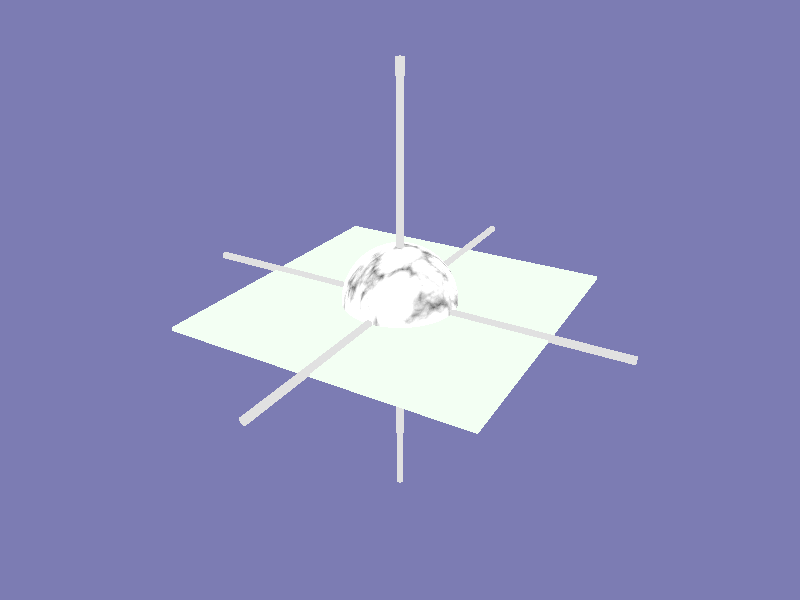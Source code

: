 
#include "colors.inc"
#include "golds.inc"
#include "textures.inc"
#include "woods.inc"
#include "stones1.inc"
#include "stones2.inc"

 background{color rgb<0.2, 0.2, 0.45>}
 
 camera {
        location <0, -8, 4>
        up <0, 1, 0>
        right <-1.33, 0, 0> //right-handed coordinate system  --view ratio  -- get rid of the negative and put in 16/9 to try
        look_at <0, 0, 0>
        angle 60 //viewing angle
        rotate <0, 0, 30> //about x, about y, about z
}
        
light_source {
        <100, 20, 100> //knows that it's the location
        color rgb <1, 1, 1>*1.5
}                          

sphere {
        <0, 0, 0>, 0.75 //location, radius
       /* texture {       //a lot of properties
                pigment{ color rgbt <0, 1, 0, 0.5> }//transparency
                finish { diffuse 0.5 ambient 0.2 reflection 0.3 phong 0.5 } //phong is reflection model
        }*/
        
        //texture{T_Gold_5A}
        
        //texture{Chrome_Metal}
                               
        //texture{T_Wood1}     
        
        //texture{T_Stone1}
        
        texture{T_Stone15}
}

#declare axis = 
cylinder {
        <0, -3, 0>,<0, 3, 0>, 0.05
        texture {       //a lot of properties
                pigment{ color rgb <0.75, 0.75, 0.75> }//transparency
                finish { phong 1 } //phong is reflection model
        }
}

object {
        axis
}

object {
        axis
        rotate <0, 0 , -90>
}

object {
        axis
        rotate <90, 0, 0>
        no_shadow
}

object {
        box { <-2, -2, -0.05>, <2, 2, 0>}
        texture {
                pigment{ color rgbt<0.9, 1.0, 0.9, 0.5> }
                finish{ diffuse 0.5 ambient 0.2 reflection 0.3 phong 0.5 }
        }
}
